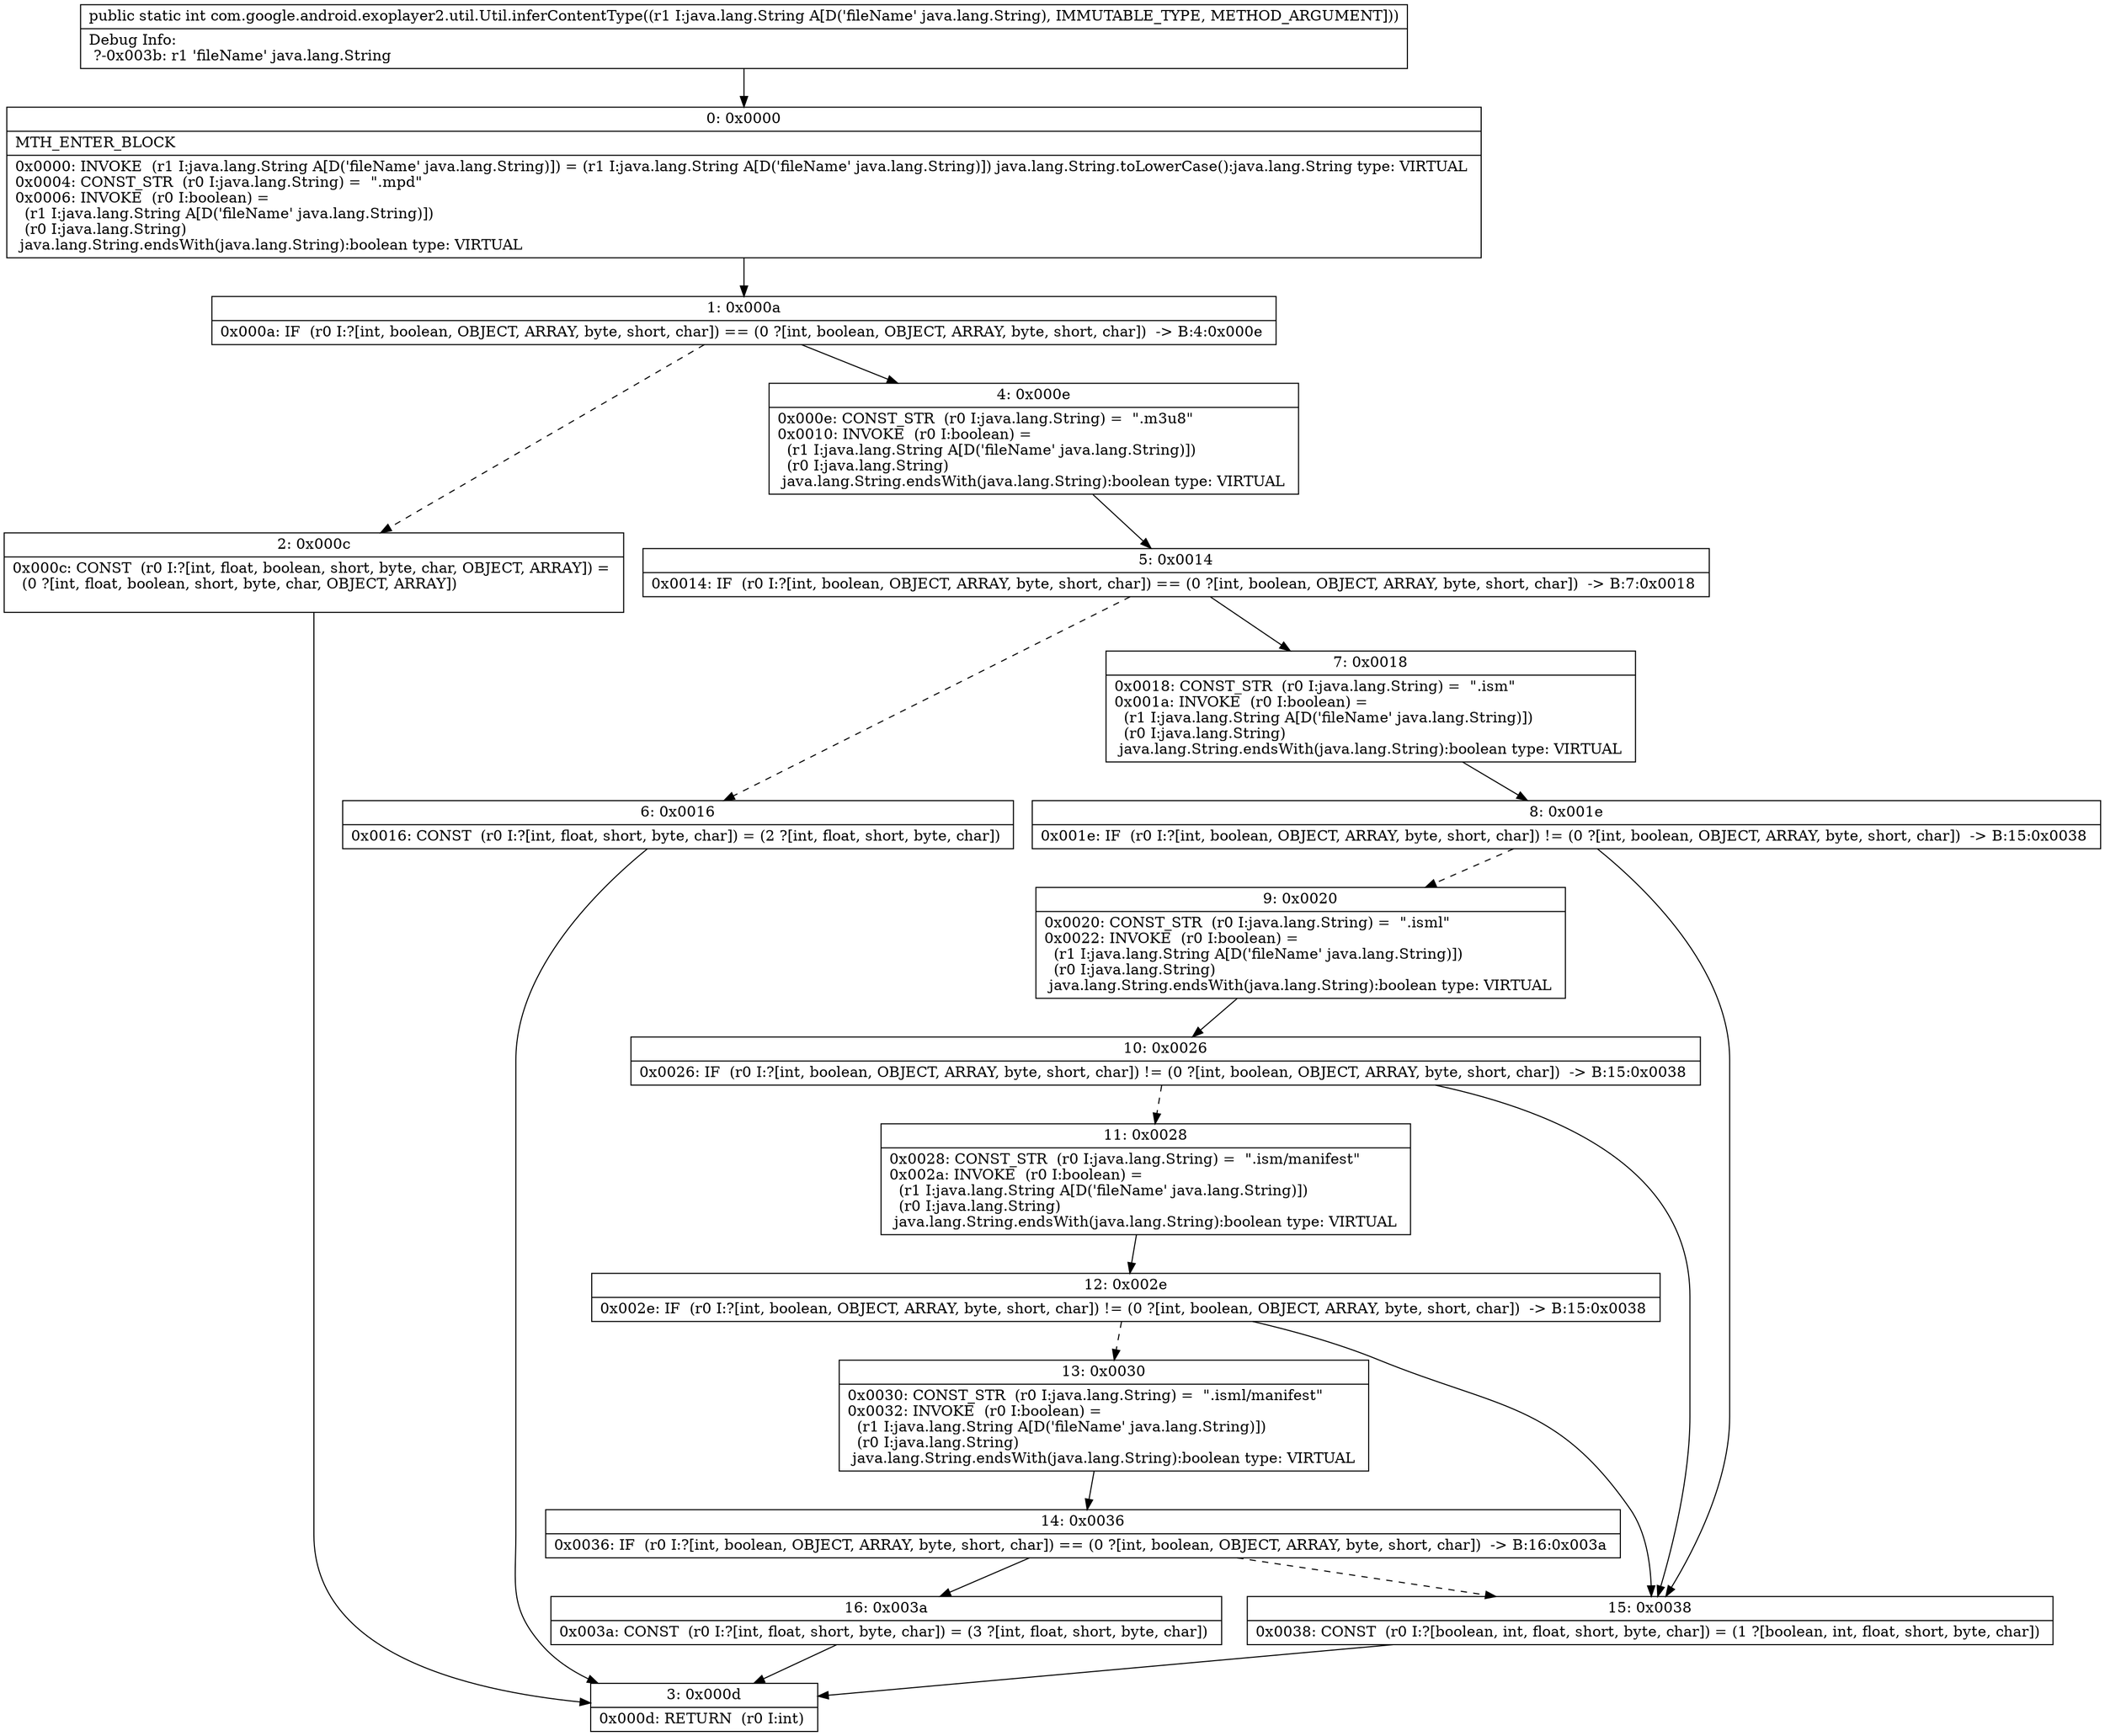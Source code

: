 digraph "CFG forcom.google.android.exoplayer2.util.Util.inferContentType(Ljava\/lang\/String;)I" {
Node_0 [shape=record,label="{0\:\ 0x0000|MTH_ENTER_BLOCK\l|0x0000: INVOKE  (r1 I:java.lang.String A[D('fileName' java.lang.String)]) = (r1 I:java.lang.String A[D('fileName' java.lang.String)]) java.lang.String.toLowerCase():java.lang.String type: VIRTUAL \l0x0004: CONST_STR  (r0 I:java.lang.String) =  \".mpd\" \l0x0006: INVOKE  (r0 I:boolean) = \l  (r1 I:java.lang.String A[D('fileName' java.lang.String)])\l  (r0 I:java.lang.String)\l java.lang.String.endsWith(java.lang.String):boolean type: VIRTUAL \l}"];
Node_1 [shape=record,label="{1\:\ 0x000a|0x000a: IF  (r0 I:?[int, boolean, OBJECT, ARRAY, byte, short, char]) == (0 ?[int, boolean, OBJECT, ARRAY, byte, short, char])  \-\> B:4:0x000e \l}"];
Node_2 [shape=record,label="{2\:\ 0x000c|0x000c: CONST  (r0 I:?[int, float, boolean, short, byte, char, OBJECT, ARRAY]) = \l  (0 ?[int, float, boolean, short, byte, char, OBJECT, ARRAY])\l \l}"];
Node_3 [shape=record,label="{3\:\ 0x000d|0x000d: RETURN  (r0 I:int) \l}"];
Node_4 [shape=record,label="{4\:\ 0x000e|0x000e: CONST_STR  (r0 I:java.lang.String) =  \".m3u8\" \l0x0010: INVOKE  (r0 I:boolean) = \l  (r1 I:java.lang.String A[D('fileName' java.lang.String)])\l  (r0 I:java.lang.String)\l java.lang.String.endsWith(java.lang.String):boolean type: VIRTUAL \l}"];
Node_5 [shape=record,label="{5\:\ 0x0014|0x0014: IF  (r0 I:?[int, boolean, OBJECT, ARRAY, byte, short, char]) == (0 ?[int, boolean, OBJECT, ARRAY, byte, short, char])  \-\> B:7:0x0018 \l}"];
Node_6 [shape=record,label="{6\:\ 0x0016|0x0016: CONST  (r0 I:?[int, float, short, byte, char]) = (2 ?[int, float, short, byte, char]) \l}"];
Node_7 [shape=record,label="{7\:\ 0x0018|0x0018: CONST_STR  (r0 I:java.lang.String) =  \".ism\" \l0x001a: INVOKE  (r0 I:boolean) = \l  (r1 I:java.lang.String A[D('fileName' java.lang.String)])\l  (r0 I:java.lang.String)\l java.lang.String.endsWith(java.lang.String):boolean type: VIRTUAL \l}"];
Node_8 [shape=record,label="{8\:\ 0x001e|0x001e: IF  (r0 I:?[int, boolean, OBJECT, ARRAY, byte, short, char]) != (0 ?[int, boolean, OBJECT, ARRAY, byte, short, char])  \-\> B:15:0x0038 \l}"];
Node_9 [shape=record,label="{9\:\ 0x0020|0x0020: CONST_STR  (r0 I:java.lang.String) =  \".isml\" \l0x0022: INVOKE  (r0 I:boolean) = \l  (r1 I:java.lang.String A[D('fileName' java.lang.String)])\l  (r0 I:java.lang.String)\l java.lang.String.endsWith(java.lang.String):boolean type: VIRTUAL \l}"];
Node_10 [shape=record,label="{10\:\ 0x0026|0x0026: IF  (r0 I:?[int, boolean, OBJECT, ARRAY, byte, short, char]) != (0 ?[int, boolean, OBJECT, ARRAY, byte, short, char])  \-\> B:15:0x0038 \l}"];
Node_11 [shape=record,label="{11\:\ 0x0028|0x0028: CONST_STR  (r0 I:java.lang.String) =  \".ism\/manifest\" \l0x002a: INVOKE  (r0 I:boolean) = \l  (r1 I:java.lang.String A[D('fileName' java.lang.String)])\l  (r0 I:java.lang.String)\l java.lang.String.endsWith(java.lang.String):boolean type: VIRTUAL \l}"];
Node_12 [shape=record,label="{12\:\ 0x002e|0x002e: IF  (r0 I:?[int, boolean, OBJECT, ARRAY, byte, short, char]) != (0 ?[int, boolean, OBJECT, ARRAY, byte, short, char])  \-\> B:15:0x0038 \l}"];
Node_13 [shape=record,label="{13\:\ 0x0030|0x0030: CONST_STR  (r0 I:java.lang.String) =  \".isml\/manifest\" \l0x0032: INVOKE  (r0 I:boolean) = \l  (r1 I:java.lang.String A[D('fileName' java.lang.String)])\l  (r0 I:java.lang.String)\l java.lang.String.endsWith(java.lang.String):boolean type: VIRTUAL \l}"];
Node_14 [shape=record,label="{14\:\ 0x0036|0x0036: IF  (r0 I:?[int, boolean, OBJECT, ARRAY, byte, short, char]) == (0 ?[int, boolean, OBJECT, ARRAY, byte, short, char])  \-\> B:16:0x003a \l}"];
Node_15 [shape=record,label="{15\:\ 0x0038|0x0038: CONST  (r0 I:?[boolean, int, float, short, byte, char]) = (1 ?[boolean, int, float, short, byte, char]) \l}"];
Node_16 [shape=record,label="{16\:\ 0x003a|0x003a: CONST  (r0 I:?[int, float, short, byte, char]) = (3 ?[int, float, short, byte, char]) \l}"];
MethodNode[shape=record,label="{public static int com.google.android.exoplayer2.util.Util.inferContentType((r1 I:java.lang.String A[D('fileName' java.lang.String), IMMUTABLE_TYPE, METHOD_ARGUMENT]))  | Debug Info:\l  ?\-0x003b: r1 'fileName' java.lang.String\l}"];
MethodNode -> Node_0;
Node_0 -> Node_1;
Node_1 -> Node_2[style=dashed];
Node_1 -> Node_4;
Node_2 -> Node_3;
Node_4 -> Node_5;
Node_5 -> Node_6[style=dashed];
Node_5 -> Node_7;
Node_6 -> Node_3;
Node_7 -> Node_8;
Node_8 -> Node_9[style=dashed];
Node_8 -> Node_15;
Node_9 -> Node_10;
Node_10 -> Node_11[style=dashed];
Node_10 -> Node_15;
Node_11 -> Node_12;
Node_12 -> Node_13[style=dashed];
Node_12 -> Node_15;
Node_13 -> Node_14;
Node_14 -> Node_15[style=dashed];
Node_14 -> Node_16;
Node_15 -> Node_3;
Node_16 -> Node_3;
}

